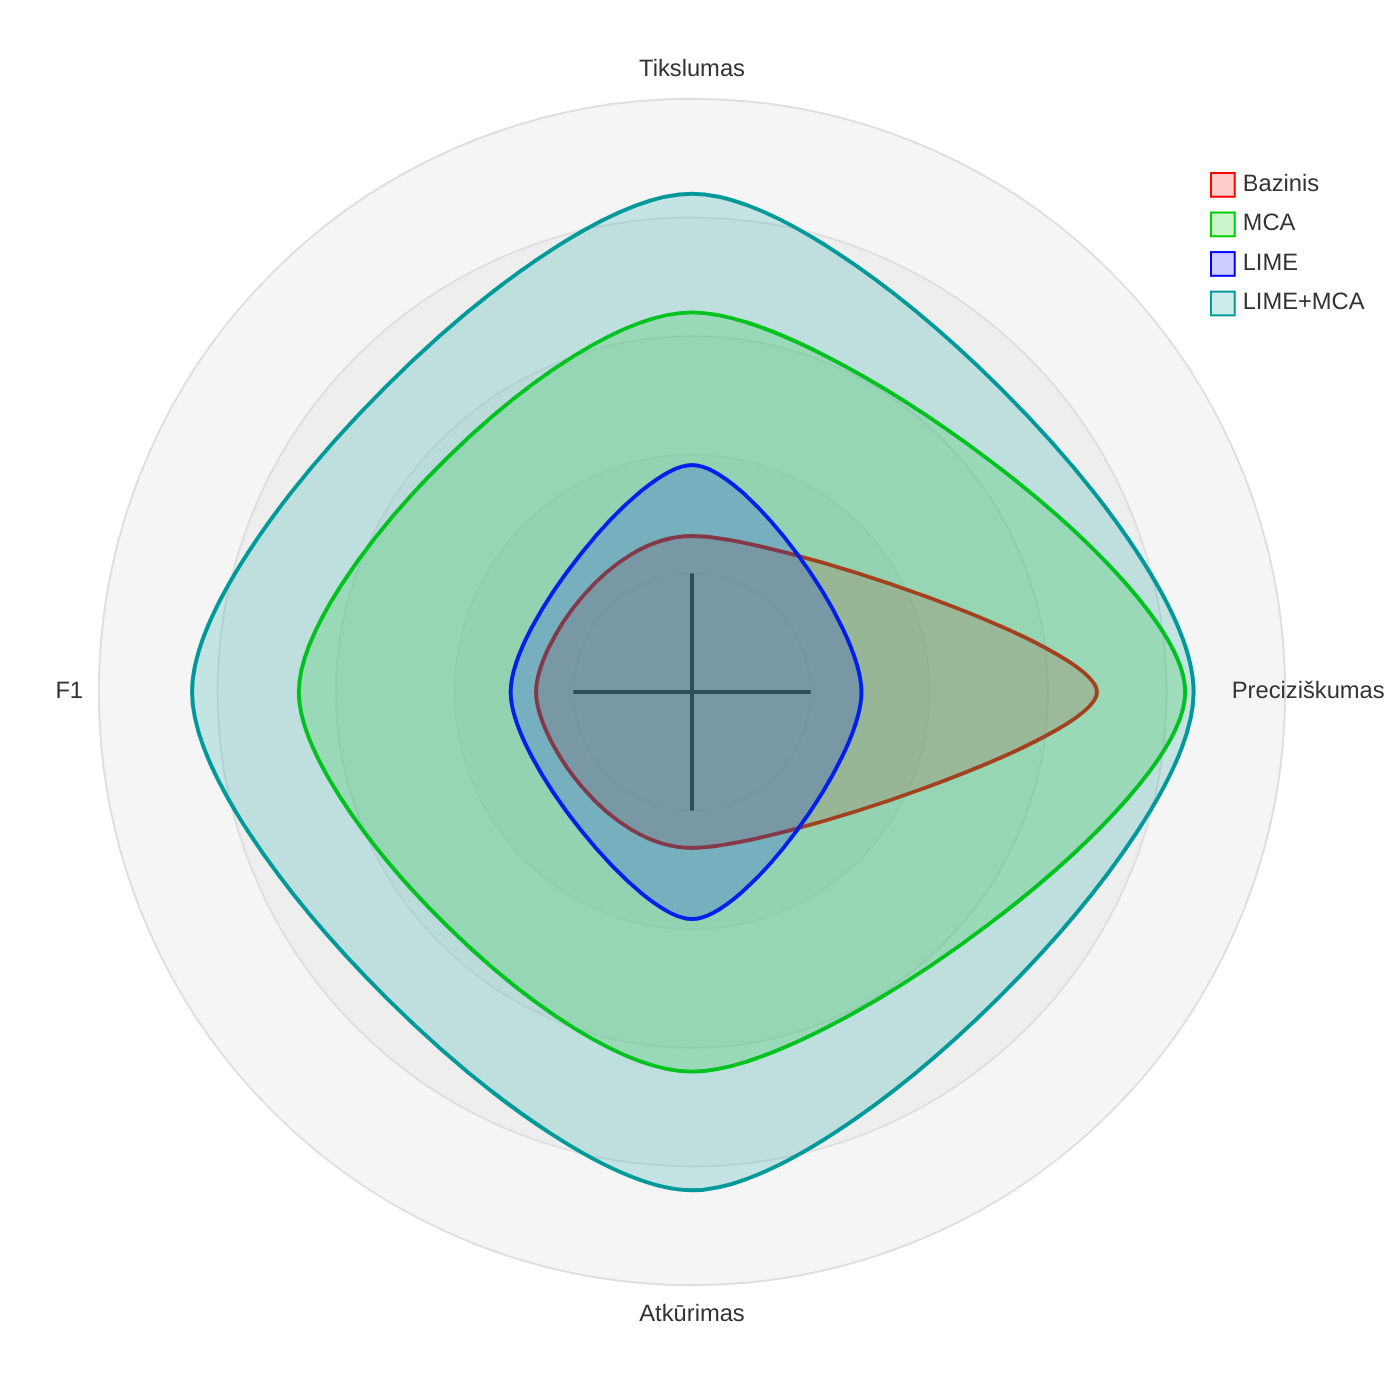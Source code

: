 ---
config:
  radar:
    curveTension: 0.15
    axisScaleFactor: 0.2
  themeVariables:
    cScale0: "#FF0000"
    cScale1: "#00CC00"
    cScale2: "#0000FF "
    cScale3: "#009999 "
    radar:
      curveOpacity: 0.2
id: c52ac12f-eb54-4a17-9739-6dcaabd8d4f7
---
radar-beta
    axis a["Tikslumas"]
    axis p["Preciziškumas    ."], r["Atkūrimas"], f["F1"]
    curve e1["Bazinis"]{59.2, 73.9, 59.2, 59.2}
    curve e2["MCA"]{72.4, 79.1, 72.4, 73.2}
    curve e3["LIME"]{63.4, 60, 63.4, 60.7}
    curve e4["LIME+MCA"]{79.4, 79.6, 79.4, 79.5}

  max 85
  min 50
  %% graticule polygon